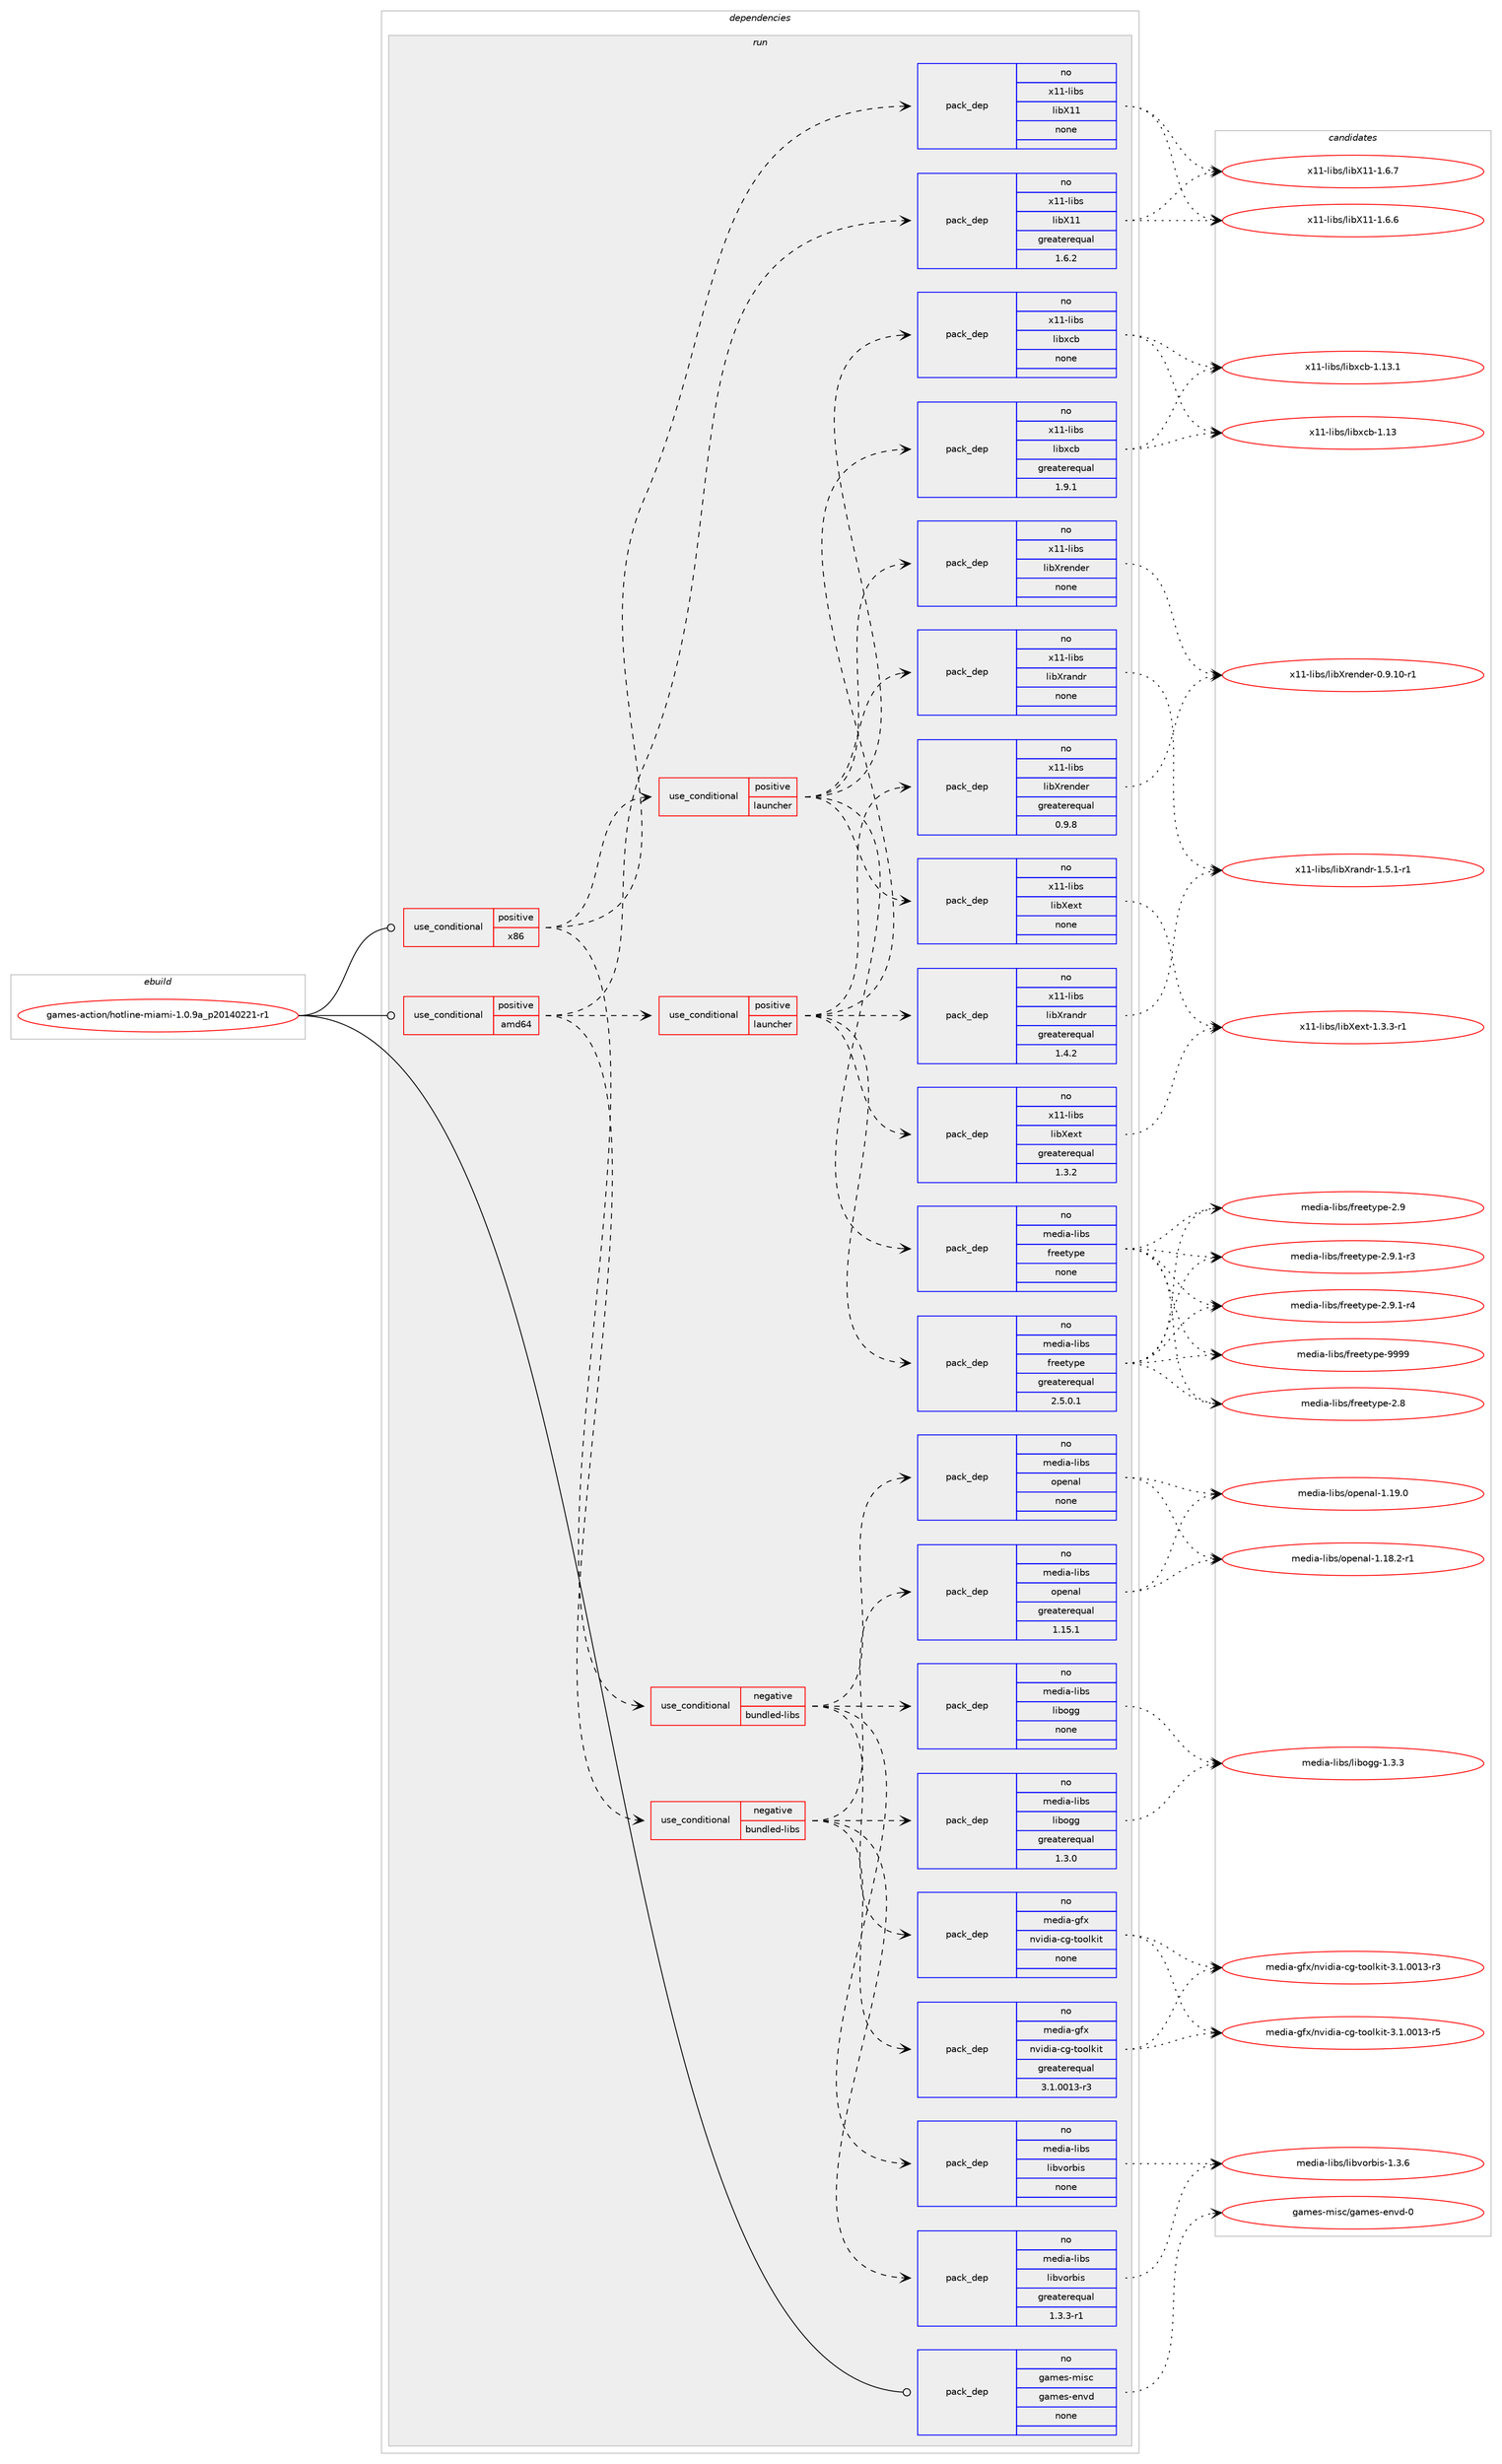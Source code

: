 digraph prolog {

# *************
# Graph options
# *************

newrank=true;
concentrate=true;
compound=true;
graph [rankdir=LR,fontname=Helvetica,fontsize=10,ranksep=1.5];#, ranksep=2.5, nodesep=0.2];
edge  [arrowhead=vee];
node  [fontname=Helvetica,fontsize=10];

# **********
# The ebuild
# **********

subgraph cluster_leftcol {
color=gray;
rank=same;
label=<<i>ebuild</i>>;
id [label="games-action/hotline-miami-1.0.9a_p20140221-r1", color=red, width=4, href="../games-action/hotline-miami-1.0.9a_p20140221-r1.svg"];
}

# ****************
# The dependencies
# ****************

subgraph cluster_midcol {
color=gray;
label=<<i>dependencies</i>>;
subgraph cluster_compile {
fillcolor="#eeeeee";
style=filled;
label=<<i>compile</i>>;
}
subgraph cluster_compileandrun {
fillcolor="#eeeeee";
style=filled;
label=<<i>compile and run</i>>;
}
subgraph cluster_run {
fillcolor="#eeeeee";
style=filled;
label=<<i>run</i>>;
subgraph cond1357 {
dependency6387 [label=<<TABLE BORDER="0" CELLBORDER="1" CELLSPACING="0" CELLPADDING="4"><TR><TD ROWSPAN="3" CELLPADDING="10">use_conditional</TD></TR><TR><TD>positive</TD></TR><TR><TD>amd64</TD></TR></TABLE>>, shape=none, color=red];
subgraph pack4896 {
dependency6388 [label=<<TABLE BORDER="0" CELLBORDER="1" CELLSPACING="0" CELLPADDING="4" WIDTH="220"><TR><TD ROWSPAN="6" CELLPADDING="30">pack_dep</TD></TR><TR><TD WIDTH="110">no</TD></TR><TR><TD>x11-libs</TD></TR><TR><TD>libX11</TD></TR><TR><TD>greaterequal</TD></TR><TR><TD>1.6.2</TD></TR></TABLE>>, shape=none, color=blue];
}
dependency6387:e -> dependency6388:w [weight=20,style="dashed",arrowhead="vee"];
subgraph cond1358 {
dependency6389 [label=<<TABLE BORDER="0" CELLBORDER="1" CELLSPACING="0" CELLPADDING="4"><TR><TD ROWSPAN="3" CELLPADDING="10">use_conditional</TD></TR><TR><TD>negative</TD></TR><TR><TD>bundled-libs</TD></TR></TABLE>>, shape=none, color=red];
subgraph pack4897 {
dependency6390 [label=<<TABLE BORDER="0" CELLBORDER="1" CELLSPACING="0" CELLPADDING="4" WIDTH="220"><TR><TD ROWSPAN="6" CELLPADDING="30">pack_dep</TD></TR><TR><TD WIDTH="110">no</TD></TR><TR><TD>media-gfx</TD></TR><TR><TD>nvidia-cg-toolkit</TD></TR><TR><TD>greaterequal</TD></TR><TR><TD>3.1.0013-r3</TD></TR></TABLE>>, shape=none, color=blue];
}
dependency6389:e -> dependency6390:w [weight=20,style="dashed",arrowhead="vee"];
subgraph pack4898 {
dependency6391 [label=<<TABLE BORDER="0" CELLBORDER="1" CELLSPACING="0" CELLPADDING="4" WIDTH="220"><TR><TD ROWSPAN="6" CELLPADDING="30">pack_dep</TD></TR><TR><TD WIDTH="110">no</TD></TR><TR><TD>media-libs</TD></TR><TR><TD>libogg</TD></TR><TR><TD>greaterequal</TD></TR><TR><TD>1.3.0</TD></TR></TABLE>>, shape=none, color=blue];
}
dependency6389:e -> dependency6391:w [weight=20,style="dashed",arrowhead="vee"];
subgraph pack4899 {
dependency6392 [label=<<TABLE BORDER="0" CELLBORDER="1" CELLSPACING="0" CELLPADDING="4" WIDTH="220"><TR><TD ROWSPAN="6" CELLPADDING="30">pack_dep</TD></TR><TR><TD WIDTH="110">no</TD></TR><TR><TD>media-libs</TD></TR><TR><TD>libvorbis</TD></TR><TR><TD>greaterequal</TD></TR><TR><TD>1.3.3-r1</TD></TR></TABLE>>, shape=none, color=blue];
}
dependency6389:e -> dependency6392:w [weight=20,style="dashed",arrowhead="vee"];
subgraph pack4900 {
dependency6393 [label=<<TABLE BORDER="0" CELLBORDER="1" CELLSPACING="0" CELLPADDING="4" WIDTH="220"><TR><TD ROWSPAN="6" CELLPADDING="30">pack_dep</TD></TR><TR><TD WIDTH="110">no</TD></TR><TR><TD>media-libs</TD></TR><TR><TD>openal</TD></TR><TR><TD>greaterequal</TD></TR><TR><TD>1.15.1</TD></TR></TABLE>>, shape=none, color=blue];
}
dependency6389:e -> dependency6393:w [weight=20,style="dashed",arrowhead="vee"];
}
dependency6387:e -> dependency6389:w [weight=20,style="dashed",arrowhead="vee"];
subgraph cond1359 {
dependency6394 [label=<<TABLE BORDER="0" CELLBORDER="1" CELLSPACING="0" CELLPADDING="4"><TR><TD ROWSPAN="3" CELLPADDING="10">use_conditional</TD></TR><TR><TD>positive</TD></TR><TR><TD>launcher</TD></TR></TABLE>>, shape=none, color=red];
subgraph pack4901 {
dependency6395 [label=<<TABLE BORDER="0" CELLBORDER="1" CELLSPACING="0" CELLPADDING="4" WIDTH="220"><TR><TD ROWSPAN="6" CELLPADDING="30">pack_dep</TD></TR><TR><TD WIDTH="110">no</TD></TR><TR><TD>media-libs</TD></TR><TR><TD>freetype</TD></TR><TR><TD>greaterequal</TD></TR><TR><TD>2.5.0.1</TD></TR></TABLE>>, shape=none, color=blue];
}
dependency6394:e -> dependency6395:w [weight=20,style="dashed",arrowhead="vee"];
subgraph pack4902 {
dependency6396 [label=<<TABLE BORDER="0" CELLBORDER="1" CELLSPACING="0" CELLPADDING="4" WIDTH="220"><TR><TD ROWSPAN="6" CELLPADDING="30">pack_dep</TD></TR><TR><TD WIDTH="110">no</TD></TR><TR><TD>x11-libs</TD></TR><TR><TD>libXext</TD></TR><TR><TD>greaterequal</TD></TR><TR><TD>1.3.2</TD></TR></TABLE>>, shape=none, color=blue];
}
dependency6394:e -> dependency6396:w [weight=20,style="dashed",arrowhead="vee"];
subgraph pack4903 {
dependency6397 [label=<<TABLE BORDER="0" CELLBORDER="1" CELLSPACING="0" CELLPADDING="4" WIDTH="220"><TR><TD ROWSPAN="6" CELLPADDING="30">pack_dep</TD></TR><TR><TD WIDTH="110">no</TD></TR><TR><TD>x11-libs</TD></TR><TR><TD>libXrandr</TD></TR><TR><TD>greaterequal</TD></TR><TR><TD>1.4.2</TD></TR></TABLE>>, shape=none, color=blue];
}
dependency6394:e -> dependency6397:w [weight=20,style="dashed",arrowhead="vee"];
subgraph pack4904 {
dependency6398 [label=<<TABLE BORDER="0" CELLBORDER="1" CELLSPACING="0" CELLPADDING="4" WIDTH="220"><TR><TD ROWSPAN="6" CELLPADDING="30">pack_dep</TD></TR><TR><TD WIDTH="110">no</TD></TR><TR><TD>x11-libs</TD></TR><TR><TD>libXrender</TD></TR><TR><TD>greaterequal</TD></TR><TR><TD>0.9.8</TD></TR></TABLE>>, shape=none, color=blue];
}
dependency6394:e -> dependency6398:w [weight=20,style="dashed",arrowhead="vee"];
subgraph pack4905 {
dependency6399 [label=<<TABLE BORDER="0" CELLBORDER="1" CELLSPACING="0" CELLPADDING="4" WIDTH="220"><TR><TD ROWSPAN="6" CELLPADDING="30">pack_dep</TD></TR><TR><TD WIDTH="110">no</TD></TR><TR><TD>x11-libs</TD></TR><TR><TD>libxcb</TD></TR><TR><TD>greaterequal</TD></TR><TR><TD>1.9.1</TD></TR></TABLE>>, shape=none, color=blue];
}
dependency6394:e -> dependency6399:w [weight=20,style="dashed",arrowhead="vee"];
}
dependency6387:e -> dependency6394:w [weight=20,style="dashed",arrowhead="vee"];
}
id:e -> dependency6387:w [weight=20,style="solid",arrowhead="odot"];
subgraph cond1360 {
dependency6400 [label=<<TABLE BORDER="0" CELLBORDER="1" CELLSPACING="0" CELLPADDING="4"><TR><TD ROWSPAN="3" CELLPADDING="10">use_conditional</TD></TR><TR><TD>positive</TD></TR><TR><TD>x86</TD></TR></TABLE>>, shape=none, color=red];
subgraph pack4906 {
dependency6401 [label=<<TABLE BORDER="0" CELLBORDER="1" CELLSPACING="0" CELLPADDING="4" WIDTH="220"><TR><TD ROWSPAN="6" CELLPADDING="30">pack_dep</TD></TR><TR><TD WIDTH="110">no</TD></TR><TR><TD>x11-libs</TD></TR><TR><TD>libX11</TD></TR><TR><TD>none</TD></TR><TR><TD></TD></TR></TABLE>>, shape=none, color=blue];
}
dependency6400:e -> dependency6401:w [weight=20,style="dashed",arrowhead="vee"];
subgraph cond1361 {
dependency6402 [label=<<TABLE BORDER="0" CELLBORDER="1" CELLSPACING="0" CELLPADDING="4"><TR><TD ROWSPAN="3" CELLPADDING="10">use_conditional</TD></TR><TR><TD>negative</TD></TR><TR><TD>bundled-libs</TD></TR></TABLE>>, shape=none, color=red];
subgraph pack4907 {
dependency6403 [label=<<TABLE BORDER="0" CELLBORDER="1" CELLSPACING="0" CELLPADDING="4" WIDTH="220"><TR><TD ROWSPAN="6" CELLPADDING="30">pack_dep</TD></TR><TR><TD WIDTH="110">no</TD></TR><TR><TD>media-gfx</TD></TR><TR><TD>nvidia-cg-toolkit</TD></TR><TR><TD>none</TD></TR><TR><TD></TD></TR></TABLE>>, shape=none, color=blue];
}
dependency6402:e -> dependency6403:w [weight=20,style="dashed",arrowhead="vee"];
subgraph pack4908 {
dependency6404 [label=<<TABLE BORDER="0" CELLBORDER="1" CELLSPACING="0" CELLPADDING="4" WIDTH="220"><TR><TD ROWSPAN="6" CELLPADDING="30">pack_dep</TD></TR><TR><TD WIDTH="110">no</TD></TR><TR><TD>media-libs</TD></TR><TR><TD>libogg</TD></TR><TR><TD>none</TD></TR><TR><TD></TD></TR></TABLE>>, shape=none, color=blue];
}
dependency6402:e -> dependency6404:w [weight=20,style="dashed",arrowhead="vee"];
subgraph pack4909 {
dependency6405 [label=<<TABLE BORDER="0" CELLBORDER="1" CELLSPACING="0" CELLPADDING="4" WIDTH="220"><TR><TD ROWSPAN="6" CELLPADDING="30">pack_dep</TD></TR><TR><TD WIDTH="110">no</TD></TR><TR><TD>media-libs</TD></TR><TR><TD>libvorbis</TD></TR><TR><TD>none</TD></TR><TR><TD></TD></TR></TABLE>>, shape=none, color=blue];
}
dependency6402:e -> dependency6405:w [weight=20,style="dashed",arrowhead="vee"];
subgraph pack4910 {
dependency6406 [label=<<TABLE BORDER="0" CELLBORDER="1" CELLSPACING="0" CELLPADDING="4" WIDTH="220"><TR><TD ROWSPAN="6" CELLPADDING="30">pack_dep</TD></TR><TR><TD WIDTH="110">no</TD></TR><TR><TD>media-libs</TD></TR><TR><TD>openal</TD></TR><TR><TD>none</TD></TR><TR><TD></TD></TR></TABLE>>, shape=none, color=blue];
}
dependency6402:e -> dependency6406:w [weight=20,style="dashed",arrowhead="vee"];
}
dependency6400:e -> dependency6402:w [weight=20,style="dashed",arrowhead="vee"];
subgraph cond1362 {
dependency6407 [label=<<TABLE BORDER="0" CELLBORDER="1" CELLSPACING="0" CELLPADDING="4"><TR><TD ROWSPAN="3" CELLPADDING="10">use_conditional</TD></TR><TR><TD>positive</TD></TR><TR><TD>launcher</TD></TR></TABLE>>, shape=none, color=red];
subgraph pack4911 {
dependency6408 [label=<<TABLE BORDER="0" CELLBORDER="1" CELLSPACING="0" CELLPADDING="4" WIDTH="220"><TR><TD ROWSPAN="6" CELLPADDING="30">pack_dep</TD></TR><TR><TD WIDTH="110">no</TD></TR><TR><TD>media-libs</TD></TR><TR><TD>freetype</TD></TR><TR><TD>none</TD></TR><TR><TD></TD></TR></TABLE>>, shape=none, color=blue];
}
dependency6407:e -> dependency6408:w [weight=20,style="dashed",arrowhead="vee"];
subgraph pack4912 {
dependency6409 [label=<<TABLE BORDER="0" CELLBORDER="1" CELLSPACING="0" CELLPADDING="4" WIDTH="220"><TR><TD ROWSPAN="6" CELLPADDING="30">pack_dep</TD></TR><TR><TD WIDTH="110">no</TD></TR><TR><TD>x11-libs</TD></TR><TR><TD>libXext</TD></TR><TR><TD>none</TD></TR><TR><TD></TD></TR></TABLE>>, shape=none, color=blue];
}
dependency6407:e -> dependency6409:w [weight=20,style="dashed",arrowhead="vee"];
subgraph pack4913 {
dependency6410 [label=<<TABLE BORDER="0" CELLBORDER="1" CELLSPACING="0" CELLPADDING="4" WIDTH="220"><TR><TD ROWSPAN="6" CELLPADDING="30">pack_dep</TD></TR><TR><TD WIDTH="110">no</TD></TR><TR><TD>x11-libs</TD></TR><TR><TD>libXrandr</TD></TR><TR><TD>none</TD></TR><TR><TD></TD></TR></TABLE>>, shape=none, color=blue];
}
dependency6407:e -> dependency6410:w [weight=20,style="dashed",arrowhead="vee"];
subgraph pack4914 {
dependency6411 [label=<<TABLE BORDER="0" CELLBORDER="1" CELLSPACING="0" CELLPADDING="4" WIDTH="220"><TR><TD ROWSPAN="6" CELLPADDING="30">pack_dep</TD></TR><TR><TD WIDTH="110">no</TD></TR><TR><TD>x11-libs</TD></TR><TR><TD>libXrender</TD></TR><TR><TD>none</TD></TR><TR><TD></TD></TR></TABLE>>, shape=none, color=blue];
}
dependency6407:e -> dependency6411:w [weight=20,style="dashed",arrowhead="vee"];
subgraph pack4915 {
dependency6412 [label=<<TABLE BORDER="0" CELLBORDER="1" CELLSPACING="0" CELLPADDING="4" WIDTH="220"><TR><TD ROWSPAN="6" CELLPADDING="30">pack_dep</TD></TR><TR><TD WIDTH="110">no</TD></TR><TR><TD>x11-libs</TD></TR><TR><TD>libxcb</TD></TR><TR><TD>none</TD></TR><TR><TD></TD></TR></TABLE>>, shape=none, color=blue];
}
dependency6407:e -> dependency6412:w [weight=20,style="dashed",arrowhead="vee"];
}
dependency6400:e -> dependency6407:w [weight=20,style="dashed",arrowhead="vee"];
}
id:e -> dependency6400:w [weight=20,style="solid",arrowhead="odot"];
subgraph pack4916 {
dependency6413 [label=<<TABLE BORDER="0" CELLBORDER="1" CELLSPACING="0" CELLPADDING="4" WIDTH="220"><TR><TD ROWSPAN="6" CELLPADDING="30">pack_dep</TD></TR><TR><TD WIDTH="110">no</TD></TR><TR><TD>games-misc</TD></TR><TR><TD>games-envd</TD></TR><TR><TD>none</TD></TR><TR><TD></TD></TR></TABLE>>, shape=none, color=blue];
}
id:e -> dependency6413:w [weight=20,style="solid",arrowhead="odot"];
}
}

# **************
# The candidates
# **************

subgraph cluster_choices {
rank=same;
color=gray;
label=<<i>candidates</i>>;

subgraph choice4896 {
color=black;
nodesep=1;
choice120494945108105981154710810598884949454946544654 [label="x11-libs/libX11-1.6.6", color=red, width=4,href="../x11-libs/libX11-1.6.6.svg"];
choice120494945108105981154710810598884949454946544655 [label="x11-libs/libX11-1.6.7", color=red, width=4,href="../x11-libs/libX11-1.6.7.svg"];
dependency6388:e -> choice120494945108105981154710810598884949454946544654:w [style=dotted,weight="100"];
dependency6388:e -> choice120494945108105981154710810598884949454946544655:w [style=dotted,weight="100"];
}
subgraph choice4897 {
color=black;
nodesep=1;
choice109101100105974510310212047110118105100105974599103451161111111081071051164551464946484849514511451 [label="media-gfx/nvidia-cg-toolkit-3.1.0013-r3", color=red, width=4,href="../media-gfx/nvidia-cg-toolkit-3.1.0013-r3.svg"];
choice109101100105974510310212047110118105100105974599103451161111111081071051164551464946484849514511453 [label="media-gfx/nvidia-cg-toolkit-3.1.0013-r5", color=red, width=4,href="../media-gfx/nvidia-cg-toolkit-3.1.0013-r5.svg"];
dependency6390:e -> choice109101100105974510310212047110118105100105974599103451161111111081071051164551464946484849514511451:w [style=dotted,weight="100"];
dependency6390:e -> choice109101100105974510310212047110118105100105974599103451161111111081071051164551464946484849514511453:w [style=dotted,weight="100"];
}
subgraph choice4898 {
color=black;
nodesep=1;
choice1091011001059745108105981154710810598111103103454946514651 [label="media-libs/libogg-1.3.3", color=red, width=4,href="../media-libs/libogg-1.3.3.svg"];
dependency6391:e -> choice1091011001059745108105981154710810598111103103454946514651:w [style=dotted,weight="100"];
}
subgraph choice4899 {
color=black;
nodesep=1;
choice109101100105974510810598115471081059811811111498105115454946514654 [label="media-libs/libvorbis-1.3.6", color=red, width=4,href="../media-libs/libvorbis-1.3.6.svg"];
dependency6392:e -> choice109101100105974510810598115471081059811811111498105115454946514654:w [style=dotted,weight="100"];
}
subgraph choice4900 {
color=black;
nodesep=1;
choice1091011001059745108105981154711111210111097108454946495646504511449 [label="media-libs/openal-1.18.2-r1", color=red, width=4,href="../media-libs/openal-1.18.2-r1.svg"];
choice109101100105974510810598115471111121011109710845494649574648 [label="media-libs/openal-1.19.0", color=red, width=4,href="../media-libs/openal-1.19.0.svg"];
dependency6393:e -> choice1091011001059745108105981154711111210111097108454946495646504511449:w [style=dotted,weight="100"];
dependency6393:e -> choice109101100105974510810598115471111121011109710845494649574648:w [style=dotted,weight="100"];
}
subgraph choice4901 {
color=black;
nodesep=1;
choice1091011001059745108105981154710211410110111612111210145504656 [label="media-libs/freetype-2.8", color=red, width=4,href="../media-libs/freetype-2.8.svg"];
choice1091011001059745108105981154710211410110111612111210145504657 [label="media-libs/freetype-2.9", color=red, width=4,href="../media-libs/freetype-2.9.svg"];
choice109101100105974510810598115471021141011011161211121014550465746494511451 [label="media-libs/freetype-2.9.1-r3", color=red, width=4,href="../media-libs/freetype-2.9.1-r3.svg"];
choice109101100105974510810598115471021141011011161211121014550465746494511452 [label="media-libs/freetype-2.9.1-r4", color=red, width=4,href="../media-libs/freetype-2.9.1-r4.svg"];
choice109101100105974510810598115471021141011011161211121014557575757 [label="media-libs/freetype-9999", color=red, width=4,href="../media-libs/freetype-9999.svg"];
dependency6395:e -> choice1091011001059745108105981154710211410110111612111210145504656:w [style=dotted,weight="100"];
dependency6395:e -> choice1091011001059745108105981154710211410110111612111210145504657:w [style=dotted,weight="100"];
dependency6395:e -> choice109101100105974510810598115471021141011011161211121014550465746494511451:w [style=dotted,weight="100"];
dependency6395:e -> choice109101100105974510810598115471021141011011161211121014550465746494511452:w [style=dotted,weight="100"];
dependency6395:e -> choice109101100105974510810598115471021141011011161211121014557575757:w [style=dotted,weight="100"];
}
subgraph choice4902 {
color=black;
nodesep=1;
choice120494945108105981154710810598881011201164549465146514511449 [label="x11-libs/libXext-1.3.3-r1", color=red, width=4,href="../x11-libs/libXext-1.3.3-r1.svg"];
dependency6396:e -> choice120494945108105981154710810598881011201164549465146514511449:w [style=dotted,weight="100"];
}
subgraph choice4903 {
color=black;
nodesep=1;
choice12049494510810598115471081059888114971101001144549465346494511449 [label="x11-libs/libXrandr-1.5.1-r1", color=red, width=4,href="../x11-libs/libXrandr-1.5.1-r1.svg"];
dependency6397:e -> choice12049494510810598115471081059888114971101001144549465346494511449:w [style=dotted,weight="100"];
}
subgraph choice4904 {
color=black;
nodesep=1;
choice12049494510810598115471081059888114101110100101114454846574649484511449 [label="x11-libs/libXrender-0.9.10-r1", color=red, width=4,href="../x11-libs/libXrender-0.9.10-r1.svg"];
dependency6398:e -> choice12049494510810598115471081059888114101110100101114454846574649484511449:w [style=dotted,weight="100"];
}
subgraph choice4905 {
color=black;
nodesep=1;
choice12049494510810598115471081059812099984549464951 [label="x11-libs/libxcb-1.13", color=red, width=4,href="../x11-libs/libxcb-1.13.svg"];
choice120494945108105981154710810598120999845494649514649 [label="x11-libs/libxcb-1.13.1", color=red, width=4,href="../x11-libs/libxcb-1.13.1.svg"];
dependency6399:e -> choice12049494510810598115471081059812099984549464951:w [style=dotted,weight="100"];
dependency6399:e -> choice120494945108105981154710810598120999845494649514649:w [style=dotted,weight="100"];
}
subgraph choice4906 {
color=black;
nodesep=1;
choice120494945108105981154710810598884949454946544654 [label="x11-libs/libX11-1.6.6", color=red, width=4,href="../x11-libs/libX11-1.6.6.svg"];
choice120494945108105981154710810598884949454946544655 [label="x11-libs/libX11-1.6.7", color=red, width=4,href="../x11-libs/libX11-1.6.7.svg"];
dependency6401:e -> choice120494945108105981154710810598884949454946544654:w [style=dotted,weight="100"];
dependency6401:e -> choice120494945108105981154710810598884949454946544655:w [style=dotted,weight="100"];
}
subgraph choice4907 {
color=black;
nodesep=1;
choice109101100105974510310212047110118105100105974599103451161111111081071051164551464946484849514511451 [label="media-gfx/nvidia-cg-toolkit-3.1.0013-r3", color=red, width=4,href="../media-gfx/nvidia-cg-toolkit-3.1.0013-r3.svg"];
choice109101100105974510310212047110118105100105974599103451161111111081071051164551464946484849514511453 [label="media-gfx/nvidia-cg-toolkit-3.1.0013-r5", color=red, width=4,href="../media-gfx/nvidia-cg-toolkit-3.1.0013-r5.svg"];
dependency6403:e -> choice109101100105974510310212047110118105100105974599103451161111111081071051164551464946484849514511451:w [style=dotted,weight="100"];
dependency6403:e -> choice109101100105974510310212047110118105100105974599103451161111111081071051164551464946484849514511453:w [style=dotted,weight="100"];
}
subgraph choice4908 {
color=black;
nodesep=1;
choice1091011001059745108105981154710810598111103103454946514651 [label="media-libs/libogg-1.3.3", color=red, width=4,href="../media-libs/libogg-1.3.3.svg"];
dependency6404:e -> choice1091011001059745108105981154710810598111103103454946514651:w [style=dotted,weight="100"];
}
subgraph choice4909 {
color=black;
nodesep=1;
choice109101100105974510810598115471081059811811111498105115454946514654 [label="media-libs/libvorbis-1.3.6", color=red, width=4,href="../media-libs/libvorbis-1.3.6.svg"];
dependency6405:e -> choice109101100105974510810598115471081059811811111498105115454946514654:w [style=dotted,weight="100"];
}
subgraph choice4910 {
color=black;
nodesep=1;
choice1091011001059745108105981154711111210111097108454946495646504511449 [label="media-libs/openal-1.18.2-r1", color=red, width=4,href="../media-libs/openal-1.18.2-r1.svg"];
choice109101100105974510810598115471111121011109710845494649574648 [label="media-libs/openal-1.19.0", color=red, width=4,href="../media-libs/openal-1.19.0.svg"];
dependency6406:e -> choice1091011001059745108105981154711111210111097108454946495646504511449:w [style=dotted,weight="100"];
dependency6406:e -> choice109101100105974510810598115471111121011109710845494649574648:w [style=dotted,weight="100"];
}
subgraph choice4911 {
color=black;
nodesep=1;
choice1091011001059745108105981154710211410110111612111210145504656 [label="media-libs/freetype-2.8", color=red, width=4,href="../media-libs/freetype-2.8.svg"];
choice1091011001059745108105981154710211410110111612111210145504657 [label="media-libs/freetype-2.9", color=red, width=4,href="../media-libs/freetype-2.9.svg"];
choice109101100105974510810598115471021141011011161211121014550465746494511451 [label="media-libs/freetype-2.9.1-r3", color=red, width=4,href="../media-libs/freetype-2.9.1-r3.svg"];
choice109101100105974510810598115471021141011011161211121014550465746494511452 [label="media-libs/freetype-2.9.1-r4", color=red, width=4,href="../media-libs/freetype-2.9.1-r4.svg"];
choice109101100105974510810598115471021141011011161211121014557575757 [label="media-libs/freetype-9999", color=red, width=4,href="../media-libs/freetype-9999.svg"];
dependency6408:e -> choice1091011001059745108105981154710211410110111612111210145504656:w [style=dotted,weight="100"];
dependency6408:e -> choice1091011001059745108105981154710211410110111612111210145504657:w [style=dotted,weight="100"];
dependency6408:e -> choice109101100105974510810598115471021141011011161211121014550465746494511451:w [style=dotted,weight="100"];
dependency6408:e -> choice109101100105974510810598115471021141011011161211121014550465746494511452:w [style=dotted,weight="100"];
dependency6408:e -> choice109101100105974510810598115471021141011011161211121014557575757:w [style=dotted,weight="100"];
}
subgraph choice4912 {
color=black;
nodesep=1;
choice120494945108105981154710810598881011201164549465146514511449 [label="x11-libs/libXext-1.3.3-r1", color=red, width=4,href="../x11-libs/libXext-1.3.3-r1.svg"];
dependency6409:e -> choice120494945108105981154710810598881011201164549465146514511449:w [style=dotted,weight="100"];
}
subgraph choice4913 {
color=black;
nodesep=1;
choice12049494510810598115471081059888114971101001144549465346494511449 [label="x11-libs/libXrandr-1.5.1-r1", color=red, width=4,href="../x11-libs/libXrandr-1.5.1-r1.svg"];
dependency6410:e -> choice12049494510810598115471081059888114971101001144549465346494511449:w [style=dotted,weight="100"];
}
subgraph choice4914 {
color=black;
nodesep=1;
choice12049494510810598115471081059888114101110100101114454846574649484511449 [label="x11-libs/libXrender-0.9.10-r1", color=red, width=4,href="../x11-libs/libXrender-0.9.10-r1.svg"];
dependency6411:e -> choice12049494510810598115471081059888114101110100101114454846574649484511449:w [style=dotted,weight="100"];
}
subgraph choice4915 {
color=black;
nodesep=1;
choice12049494510810598115471081059812099984549464951 [label="x11-libs/libxcb-1.13", color=red, width=4,href="../x11-libs/libxcb-1.13.svg"];
choice120494945108105981154710810598120999845494649514649 [label="x11-libs/libxcb-1.13.1", color=red, width=4,href="../x11-libs/libxcb-1.13.1.svg"];
dependency6412:e -> choice12049494510810598115471081059812099984549464951:w [style=dotted,weight="100"];
dependency6412:e -> choice120494945108105981154710810598120999845494649514649:w [style=dotted,weight="100"];
}
subgraph choice4916 {
color=black;
nodesep=1;
choice1039710910111545109105115994710397109101115451011101181004548 [label="games-misc/games-envd-0", color=red, width=4,href="../games-misc/games-envd-0.svg"];
dependency6413:e -> choice1039710910111545109105115994710397109101115451011101181004548:w [style=dotted,weight="100"];
}
}

}
